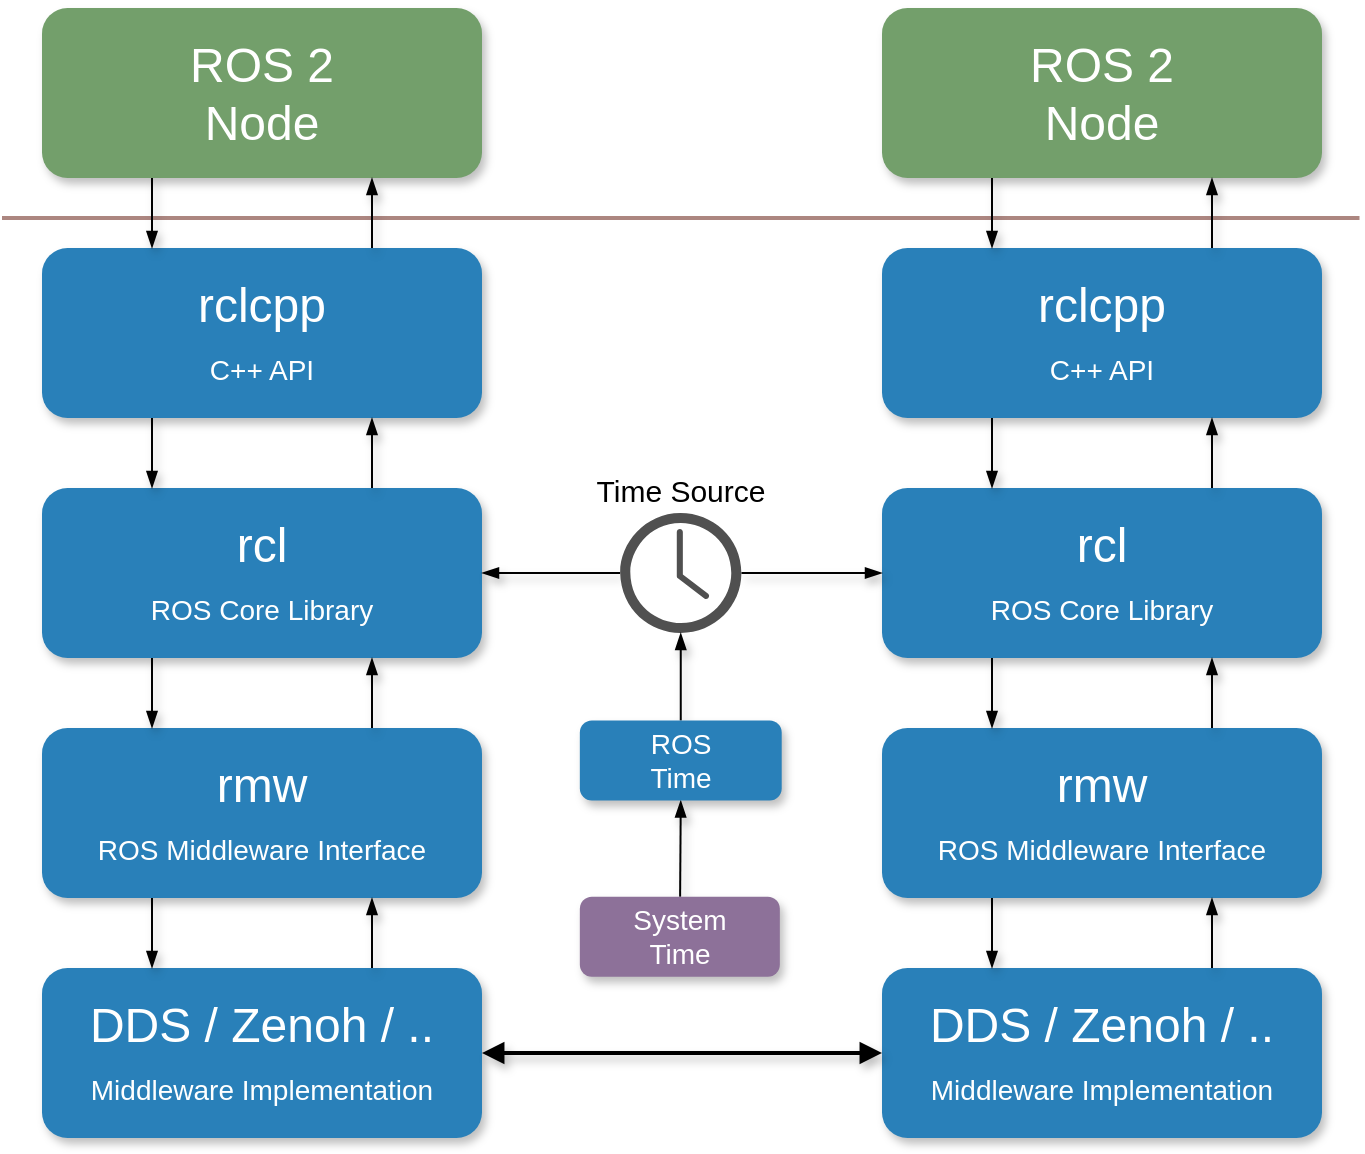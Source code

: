 <mxfile version="27.0.5">
  <diagram name="Page-1" id="3njaK-IZwawXdmXQfTT4">
    <mxGraphModel dx="2066" dy="1151" grid="1" gridSize="10" guides="1" tooltips="1" connect="1" arrows="1" fold="1" page="1" pageScale="1" pageWidth="850" pageHeight="1100" math="0" shadow="0">
      <root>
        <mxCell id="0" />
        <mxCell id="1" parent="0" />
        <mxCell id="-AmC5wFXGaRMJFl_R3gp-1" value="" style="line;strokeWidth=2;direction=south;html=1;fillColor=none;fontSize=13;fontColor=#000000;align=center;strokeColor=light-dark(#ac8680, #ec8f82);rotation=90;" parent="1" vertex="1">
          <mxGeometry x="374.38" y="-114.37" width="10" height="678.75" as="geometry" />
        </mxCell>
        <mxCell id="-AmC5wFXGaRMJFl_R3gp-2" value="rclcpp&lt;div&gt;&lt;font style=&quot;font-size: 14px;&quot;&gt;C++ API&lt;/font&gt;&lt;/div&gt;" style="rounded=1;whiteSpace=wrap;html=1;strokeColor=none;strokeWidth=1;fillColor=#2980B9;fontSize=24;fontColor=#FFFFFF;align=center;gradientColor=none;gradientDirection=east;verticalAlign=middle;shadow=1;" parent="1" vertex="1">
          <mxGeometry x="60" y="240" width="220" height="85" as="geometry" />
        </mxCell>
        <mxCell id="-AmC5wFXGaRMJFl_R3gp-3" value="ROS 2&lt;div&gt;Node&lt;/div&gt;" style="rounded=1;whiteSpace=wrap;html=1;strokeColor=none;strokeWidth=1;fillColor=#739F6B;fontSize=24;fontColor=#FFFFFF;align=center;gradientColor=none;gradientDirection=east;verticalAlign=middle;shadow=1;" parent="1" vertex="1">
          <mxGeometry x="60" y="120" width="220" height="85" as="geometry" />
        </mxCell>
        <mxCell id="-AmC5wFXGaRMJFl_R3gp-4" value="rcl&lt;div&gt;&lt;span style=&quot;font-size: 14px;&quot;&gt;ROS Core Library&lt;/span&gt;&lt;/div&gt;" style="rounded=1;whiteSpace=wrap;html=1;strokeColor=none;strokeWidth=1;fillColor=#2980B9;fontSize=24;fontColor=#FFFFFF;align=center;gradientColor=none;gradientDirection=east;verticalAlign=middle;shadow=1;fontFamily=Helvetica;" parent="1" vertex="1">
          <mxGeometry x="60" y="360" width="220" height="85" as="geometry" />
        </mxCell>
        <mxCell id="-AmC5wFXGaRMJFl_R3gp-5" value="rmw&lt;br&gt;&lt;div&gt;&lt;span style=&quot;font-size: 14px;&quot;&gt;ROS Middleware Interface&lt;/span&gt;&lt;/div&gt;" style="rounded=1;whiteSpace=wrap;html=1;strokeColor=none;strokeWidth=1;fillColor=#2980B9;fontSize=24;fontColor=#FFFFFF;align=center;gradientColor=none;gradientDirection=east;verticalAlign=middle;shadow=1;fontFamily=Helvetica;" parent="1" vertex="1">
          <mxGeometry x="60" y="480" width="220" height="85" as="geometry" />
        </mxCell>
        <mxCell id="-AmC5wFXGaRMJFl_R3gp-6" value="DDS / Zenoh / ..&lt;br&gt;&lt;div&gt;&lt;span style=&quot;font-size: 14px;&quot;&gt;Middleware Implementation&lt;/span&gt;&lt;/div&gt;" style="rounded=1;whiteSpace=wrap;html=1;strokeColor=none;strokeWidth=1;fillColor=#2980B9;fontSize=24;fontColor=#FFFFFF;align=center;gradientColor=none;gradientDirection=east;verticalAlign=middle;shadow=1;fontFamily=Helvetica;" parent="1" vertex="1">
          <mxGeometry x="60" y="600" width="220" height="85" as="geometry" />
        </mxCell>
        <mxCell id="-AmC5wFXGaRMJFl_R3gp-7" value="" style="endArrow=blockThin;html=1;rounded=0;shadow=1;hachureGap=4;strokeColor=default;align=center;verticalAlign=middle;fontFamily=Architects Daughter;fontSource=https%3A%2F%2Ffonts.googleapis.com%2Fcss%3Ffamily%3DArchitects%2BDaughter;fontSize=11;fontColor=default;labelBackgroundColor=default;flowAnimation=0;targetPerimeterSpacing=0;curved=0;endFill=1;exitX=0.25;exitY=1;exitDx=0;exitDy=0;entryX=0.25;entryY=0;entryDx=0;entryDy=0;" parent="1" source="-AmC5wFXGaRMJFl_R3gp-2" target="-AmC5wFXGaRMJFl_R3gp-4" edge="1">
          <mxGeometry width="50" height="50" relative="1" as="geometry">
            <mxPoint x="340" y="460" as="sourcePoint" />
            <mxPoint x="390" y="410" as="targetPoint" />
          </mxGeometry>
        </mxCell>
        <mxCell id="-AmC5wFXGaRMJFl_R3gp-8" value="" style="endArrow=blockThin;html=1;rounded=0;shadow=1;hachureGap=4;strokeColor=default;align=center;verticalAlign=middle;fontFamily=Architects Daughter;fontSource=https%3A%2F%2Ffonts.googleapis.com%2Fcss%3Ffamily%3DArchitects%2BDaughter;fontSize=11;fontColor=default;labelBackgroundColor=default;flowAnimation=0;targetPerimeterSpacing=0;curved=0;entryX=0.75;entryY=1;entryDx=0;entryDy=0;exitX=0.75;exitY=0;exitDx=0;exitDy=0;endFill=1;" parent="1" source="-AmC5wFXGaRMJFl_R3gp-4" target="-AmC5wFXGaRMJFl_R3gp-2" edge="1">
          <mxGeometry width="50" height="50" relative="1" as="geometry">
            <mxPoint x="340" y="460" as="sourcePoint" />
            <mxPoint x="390" y="410" as="targetPoint" />
          </mxGeometry>
        </mxCell>
        <mxCell id="-AmC5wFXGaRMJFl_R3gp-9" value="" style="endArrow=blockThin;html=1;rounded=0;shadow=1;hachureGap=4;strokeColor=default;align=center;verticalAlign=middle;fontFamily=Architects Daughter;fontSource=https%3A%2F%2Ffonts.googleapis.com%2Fcss%3Ffamily%3DArchitects%2BDaughter;fontSize=11;fontColor=default;labelBackgroundColor=default;flowAnimation=0;targetPerimeterSpacing=0;curved=0;endFill=1;exitX=0.25;exitY=1;exitDx=0;exitDy=0;entryX=0.25;entryY=0;entryDx=0;entryDy=0;" parent="1" source="-AmC5wFXGaRMJFl_R3gp-4" target="-AmC5wFXGaRMJFl_R3gp-5" edge="1">
          <mxGeometry width="50" height="50" relative="1" as="geometry">
            <mxPoint x="84.8" y="445" as="sourcePoint" />
            <mxPoint x="84.8" y="480" as="targetPoint" />
          </mxGeometry>
        </mxCell>
        <mxCell id="-AmC5wFXGaRMJFl_R3gp-10" value="" style="endArrow=blockThin;html=1;rounded=0;shadow=1;hachureGap=4;strokeColor=default;align=center;verticalAlign=middle;fontFamily=Architects Daughter;fontSource=https%3A%2F%2Ffonts.googleapis.com%2Fcss%3Ffamily%3DArchitects%2BDaughter;fontSize=11;fontColor=default;labelBackgroundColor=default;flowAnimation=0;targetPerimeterSpacing=0;curved=0;endFill=1;exitX=0.25;exitY=1;exitDx=0;exitDy=0;entryX=0.25;entryY=0;entryDx=0;entryDy=0;" parent="1" source="-AmC5wFXGaRMJFl_R3gp-5" target="-AmC5wFXGaRMJFl_R3gp-6" edge="1">
          <mxGeometry width="50" height="50" relative="1" as="geometry">
            <mxPoint x="40" y="550" as="sourcePoint" />
            <mxPoint x="40" y="585" as="targetPoint" />
          </mxGeometry>
        </mxCell>
        <mxCell id="-AmC5wFXGaRMJFl_R3gp-11" value="" style="endArrow=blockThin;html=1;rounded=0;shadow=1;hachureGap=4;strokeColor=default;align=center;verticalAlign=middle;fontFamily=Architects Daughter;fontSource=https%3A%2F%2Ffonts.googleapis.com%2Fcss%3Ffamily%3DArchitects%2BDaughter;fontSize=11;fontColor=default;labelBackgroundColor=default;flowAnimation=0;targetPerimeterSpacing=0;curved=0;entryX=0.75;entryY=1;entryDx=0;entryDy=0;exitX=0.75;exitY=0;exitDx=0;exitDy=0;endFill=1;" parent="1" source="-AmC5wFXGaRMJFl_R3gp-5" target="-AmC5wFXGaRMJFl_R3gp-4" edge="1">
          <mxGeometry width="50" height="50" relative="1" as="geometry">
            <mxPoint x="310" y="495" as="sourcePoint" />
            <mxPoint x="310" y="460" as="targetPoint" />
          </mxGeometry>
        </mxCell>
        <mxCell id="-AmC5wFXGaRMJFl_R3gp-12" value="" style="endArrow=blockThin;html=1;rounded=0;shadow=1;hachureGap=4;strokeColor=default;align=center;verticalAlign=middle;fontFamily=Architects Daughter;fontSource=https%3A%2F%2Ffonts.googleapis.com%2Fcss%3Ffamily%3DArchitects%2BDaughter;fontSize=11;fontColor=default;labelBackgroundColor=default;flowAnimation=0;targetPerimeterSpacing=0;curved=0;entryX=0.75;entryY=1;entryDx=0;entryDy=0;exitX=0.75;exitY=0;exitDx=0;exitDy=0;endFill=1;" parent="1" source="-AmC5wFXGaRMJFl_R3gp-6" target="-AmC5wFXGaRMJFl_R3gp-5" edge="1">
          <mxGeometry width="50" height="50" relative="1" as="geometry">
            <mxPoint x="320" y="595" as="sourcePoint" />
            <mxPoint x="320" y="560" as="targetPoint" />
          </mxGeometry>
        </mxCell>
        <mxCell id="-AmC5wFXGaRMJFl_R3gp-13" value="" style="endArrow=blockThin;html=1;rounded=0;shadow=1;hachureGap=4;strokeColor=default;align=center;verticalAlign=middle;fontFamily=Architects Daughter;fontSource=https%3A%2F%2Ffonts.googleapis.com%2Fcss%3Ffamily%3DArchitects%2BDaughter;fontSize=11;fontColor=default;labelBackgroundColor=default;flowAnimation=0;targetPerimeterSpacing=0;curved=0;entryX=0.75;entryY=1;entryDx=0;entryDy=0;exitX=0.75;exitY=0;exitDx=0;exitDy=0;endFill=1;" parent="1" source="-AmC5wFXGaRMJFl_R3gp-2" target="-AmC5wFXGaRMJFl_R3gp-3" edge="1">
          <mxGeometry width="50" height="50" relative="1" as="geometry">
            <mxPoint x="280" y="240" as="sourcePoint" />
            <mxPoint x="280" y="205" as="targetPoint" />
          </mxGeometry>
        </mxCell>
        <mxCell id="-AmC5wFXGaRMJFl_R3gp-14" value="" style="endArrow=blockThin;html=1;rounded=0;shadow=1;hachureGap=4;strokeColor=default;align=center;verticalAlign=middle;fontFamily=Architects Daughter;fontSource=https%3A%2F%2Ffonts.googleapis.com%2Fcss%3Ffamily%3DArchitects%2BDaughter;fontSize=11;fontColor=default;labelBackgroundColor=default;flowAnimation=0;targetPerimeterSpacing=0;curved=0;endFill=1;exitX=0.25;exitY=1;exitDx=0;exitDy=0;entryX=0.25;entryY=0;entryDx=0;entryDy=0;" parent="1" source="-AmC5wFXGaRMJFl_R3gp-3" target="-AmC5wFXGaRMJFl_R3gp-2" edge="1">
          <mxGeometry width="50" height="50" relative="1" as="geometry">
            <mxPoint x="125" y="335" as="sourcePoint" />
            <mxPoint x="125" y="370" as="targetPoint" />
          </mxGeometry>
        </mxCell>
        <mxCell id="-AmC5wFXGaRMJFl_R3gp-15" value="rclcpp&lt;div&gt;&lt;font style=&quot;font-size: 14px;&quot;&gt;C++ API&lt;/font&gt;&lt;/div&gt;" style="rounded=1;whiteSpace=wrap;html=1;strokeColor=none;strokeWidth=1;fillColor=#2980B9;fontSize=24;fontColor=#FFFFFF;align=center;gradientColor=none;gradientDirection=east;verticalAlign=middle;shadow=1;fontFamily=Helvetica;" parent="1" vertex="1">
          <mxGeometry x="480" y="240" width="220" height="85" as="geometry" />
        </mxCell>
        <mxCell id="-AmC5wFXGaRMJFl_R3gp-16" value="ROS 2&lt;div&gt;Node&lt;/div&gt;" style="rounded=1;whiteSpace=wrap;html=1;strokeColor=none;strokeWidth=1;fillColor=#739F6B;fontSize=24;fontColor=#FFFFFF;align=center;gradientColor=none;gradientDirection=east;verticalAlign=middle;shadow=1;fontFamily=Helvetica;" parent="1" vertex="1">
          <mxGeometry x="480" y="120" width="220" height="85" as="geometry" />
        </mxCell>
        <mxCell id="-AmC5wFXGaRMJFl_R3gp-17" value="rcl&lt;div&gt;&lt;span style=&quot;font-size: 14px;&quot;&gt;ROS Core Library&lt;/span&gt;&lt;/div&gt;" style="rounded=1;whiteSpace=wrap;html=1;strokeColor=none;strokeWidth=1;fillColor=#2980B9;fontSize=24;fontColor=#FFFFFF;align=center;gradientColor=none;gradientDirection=east;verticalAlign=middle;shadow=1;fontFamily=Helvetica;" parent="1" vertex="1">
          <mxGeometry x="480" y="360" width="220" height="85" as="geometry" />
        </mxCell>
        <mxCell id="-AmC5wFXGaRMJFl_R3gp-18" value="rmw&lt;br&gt;&lt;div&gt;&lt;span style=&quot;font-size: 14px;&quot;&gt;ROS Middleware Interface&lt;/span&gt;&lt;/div&gt;" style="rounded=1;whiteSpace=wrap;html=1;strokeColor=none;strokeWidth=1;fillColor=#2980B9;fontSize=24;fontColor=#FFFFFF;align=center;gradientColor=none;gradientDirection=east;verticalAlign=middle;shadow=1;fontFamily=Helvetica;" parent="1" vertex="1">
          <mxGeometry x="480" y="480" width="220" height="85" as="geometry" />
        </mxCell>
        <mxCell id="-AmC5wFXGaRMJFl_R3gp-19" value="DDS / Zenoh / ..&lt;br&gt;&lt;div&gt;&lt;span style=&quot;font-size: 14px;&quot;&gt;Middleware Implementation&lt;/span&gt;&lt;/div&gt;" style="rounded=1;whiteSpace=wrap;html=1;strokeColor=none;strokeWidth=1;fillColor=#2980B9;fontSize=24;fontColor=#FFFFFF;align=center;gradientColor=none;gradientDirection=east;verticalAlign=middle;shadow=1;fontFamily=Helvetica;" parent="1" vertex="1">
          <mxGeometry x="480" y="600" width="220" height="85" as="geometry" />
        </mxCell>
        <mxCell id="-AmC5wFXGaRMJFl_R3gp-20" value="" style="endArrow=blockThin;html=1;rounded=0;shadow=1;hachureGap=4;strokeColor=default;align=center;verticalAlign=middle;fontFamily=Architects Daughter;fontSource=https%3A%2F%2Ffonts.googleapis.com%2Fcss%3Ffamily%3DArchitects%2BDaughter;fontSize=11;fontColor=default;labelBackgroundColor=default;flowAnimation=0;targetPerimeterSpacing=0;curved=0;endFill=1;exitX=0.25;exitY=1;exitDx=0;exitDy=0;entryX=0.25;entryY=0;entryDx=0;entryDy=0;" parent="1" source="-AmC5wFXGaRMJFl_R3gp-15" target="-AmC5wFXGaRMJFl_R3gp-17" edge="1">
          <mxGeometry width="50" height="50" relative="1" as="geometry">
            <mxPoint x="760" y="460" as="sourcePoint" />
            <mxPoint x="810" y="410" as="targetPoint" />
          </mxGeometry>
        </mxCell>
        <mxCell id="-AmC5wFXGaRMJFl_R3gp-21" value="" style="endArrow=blockThin;html=1;rounded=0;shadow=1;hachureGap=4;strokeColor=default;align=center;verticalAlign=middle;fontFamily=Architects Daughter;fontSource=https%3A%2F%2Ffonts.googleapis.com%2Fcss%3Ffamily%3DArchitects%2BDaughter;fontSize=11;fontColor=default;labelBackgroundColor=default;flowAnimation=0;targetPerimeterSpacing=0;curved=0;entryX=0.75;entryY=1;entryDx=0;entryDy=0;exitX=0.75;exitY=0;exitDx=0;exitDy=0;endFill=1;" parent="1" source="-AmC5wFXGaRMJFl_R3gp-17" target="-AmC5wFXGaRMJFl_R3gp-15" edge="1">
          <mxGeometry width="50" height="50" relative="1" as="geometry">
            <mxPoint x="760" y="460" as="sourcePoint" />
            <mxPoint x="810" y="410" as="targetPoint" />
          </mxGeometry>
        </mxCell>
        <mxCell id="-AmC5wFXGaRMJFl_R3gp-22" value="" style="endArrow=blockThin;html=1;rounded=0;shadow=1;hachureGap=4;strokeColor=default;align=center;verticalAlign=middle;fontFamily=Architects Daughter;fontSource=https%3A%2F%2Ffonts.googleapis.com%2Fcss%3Ffamily%3DArchitects%2BDaughter;fontSize=11;fontColor=default;labelBackgroundColor=default;flowAnimation=0;targetPerimeterSpacing=0;curved=0;endFill=1;exitX=0.25;exitY=1;exitDx=0;exitDy=0;entryX=0.25;entryY=0;entryDx=0;entryDy=0;" parent="1" source="-AmC5wFXGaRMJFl_R3gp-17" target="-AmC5wFXGaRMJFl_R3gp-18" edge="1">
          <mxGeometry width="50" height="50" relative="1" as="geometry">
            <mxPoint x="504.8" y="445" as="sourcePoint" />
            <mxPoint x="504.8" y="480" as="targetPoint" />
          </mxGeometry>
        </mxCell>
        <mxCell id="-AmC5wFXGaRMJFl_R3gp-23" value="" style="endArrow=blockThin;html=1;rounded=0;shadow=1;hachureGap=4;strokeColor=default;align=center;verticalAlign=middle;fontFamily=Architects Daughter;fontSource=https%3A%2F%2Ffonts.googleapis.com%2Fcss%3Ffamily%3DArchitects%2BDaughter;fontSize=11;fontColor=default;labelBackgroundColor=default;flowAnimation=0;targetPerimeterSpacing=0;curved=0;endFill=1;exitX=0.25;exitY=1;exitDx=0;exitDy=0;entryX=0.25;entryY=0;entryDx=0;entryDy=0;" parent="1" source="-AmC5wFXGaRMJFl_R3gp-18" target="-AmC5wFXGaRMJFl_R3gp-19" edge="1">
          <mxGeometry width="50" height="50" relative="1" as="geometry">
            <mxPoint x="460" y="550" as="sourcePoint" />
            <mxPoint x="460" y="585" as="targetPoint" />
          </mxGeometry>
        </mxCell>
        <mxCell id="-AmC5wFXGaRMJFl_R3gp-24" value="" style="endArrow=blockThin;html=1;rounded=0;shadow=1;hachureGap=4;strokeColor=default;align=center;verticalAlign=middle;fontFamily=Architects Daughter;fontSource=https%3A%2F%2Ffonts.googleapis.com%2Fcss%3Ffamily%3DArchitects%2BDaughter;fontSize=11;fontColor=default;labelBackgroundColor=default;flowAnimation=0;targetPerimeterSpacing=0;curved=0;entryX=0.75;entryY=1;entryDx=0;entryDy=0;exitX=0.75;exitY=0;exitDx=0;exitDy=0;endFill=1;" parent="1" source="-AmC5wFXGaRMJFl_R3gp-18" target="-AmC5wFXGaRMJFl_R3gp-17" edge="1">
          <mxGeometry width="50" height="50" relative="1" as="geometry">
            <mxPoint x="730" y="495" as="sourcePoint" />
            <mxPoint x="730" y="460" as="targetPoint" />
          </mxGeometry>
        </mxCell>
        <mxCell id="-AmC5wFXGaRMJFl_R3gp-25" value="" style="endArrow=blockThin;html=1;rounded=0;shadow=1;hachureGap=4;strokeColor=default;align=center;verticalAlign=middle;fontFamily=Architects Daughter;fontSource=https%3A%2F%2Ffonts.googleapis.com%2Fcss%3Ffamily%3DArchitects%2BDaughter;fontSize=11;fontColor=default;labelBackgroundColor=default;flowAnimation=0;targetPerimeterSpacing=0;curved=0;entryX=0.75;entryY=1;entryDx=0;entryDy=0;exitX=0.75;exitY=0;exitDx=0;exitDy=0;endFill=1;" parent="1" source="-AmC5wFXGaRMJFl_R3gp-19" target="-AmC5wFXGaRMJFl_R3gp-18" edge="1">
          <mxGeometry width="50" height="50" relative="1" as="geometry">
            <mxPoint x="740" y="595" as="sourcePoint" />
            <mxPoint x="740" y="560" as="targetPoint" />
          </mxGeometry>
        </mxCell>
        <mxCell id="-AmC5wFXGaRMJFl_R3gp-26" value="" style="endArrow=blockThin;html=1;rounded=0;shadow=1;hachureGap=4;strokeColor=default;align=center;verticalAlign=middle;fontFamily=Architects Daughter;fontSource=https%3A%2F%2Ffonts.googleapis.com%2Fcss%3Ffamily%3DArchitects%2BDaughter;fontSize=11;fontColor=default;labelBackgroundColor=default;flowAnimation=0;targetPerimeterSpacing=0;curved=0;entryX=0.75;entryY=1;entryDx=0;entryDy=0;exitX=0.75;exitY=0;exitDx=0;exitDy=0;endFill=1;" parent="1" source="-AmC5wFXGaRMJFl_R3gp-15" target="-AmC5wFXGaRMJFl_R3gp-16" edge="1">
          <mxGeometry width="50" height="50" relative="1" as="geometry">
            <mxPoint x="700" y="240" as="sourcePoint" />
            <mxPoint x="700" y="205" as="targetPoint" />
          </mxGeometry>
        </mxCell>
        <mxCell id="-AmC5wFXGaRMJFl_R3gp-27" value="" style="endArrow=blockThin;html=1;rounded=0;shadow=1;hachureGap=4;strokeColor=default;align=center;verticalAlign=middle;fontFamily=Architects Daughter;fontSource=https%3A%2F%2Ffonts.googleapis.com%2Fcss%3Ffamily%3DArchitects%2BDaughter;fontSize=11;fontColor=default;labelBackgroundColor=default;flowAnimation=0;targetPerimeterSpacing=0;curved=0;endFill=1;exitX=0.25;exitY=1;exitDx=0;exitDy=0;entryX=0.25;entryY=0;entryDx=0;entryDy=0;" parent="1" source="-AmC5wFXGaRMJFl_R3gp-16" target="-AmC5wFXGaRMJFl_R3gp-15" edge="1">
          <mxGeometry width="50" height="50" relative="1" as="geometry">
            <mxPoint x="545" y="335" as="sourcePoint" />
            <mxPoint x="545" y="370" as="targetPoint" />
          </mxGeometry>
        </mxCell>
        <mxCell id="-AmC5wFXGaRMJFl_R3gp-28" value="" style="endArrow=block;startArrow=block;html=1;rounded=0;shadow=1;hachureGap=4;strokeColor=default;align=center;verticalAlign=middle;fontFamily=Architects Daughter;fontSource=https%3A%2F%2Ffonts.googleapis.com%2Fcss%3Ffamily%3DArchitects%2BDaughter;fontSize=11;fontColor=default;labelBackgroundColor=default;flowAnimation=0;targetPerimeterSpacing=0;curved=0;exitX=1;exitY=0.5;exitDx=0;exitDy=0;entryX=0;entryY=0.5;entryDx=0;entryDy=0;strokeWidth=2;startFill=1;endFill=1;" parent="1" source="-AmC5wFXGaRMJFl_R3gp-6" target="-AmC5wFXGaRMJFl_R3gp-19" edge="1">
          <mxGeometry width="50" height="50" relative="1" as="geometry">
            <mxPoint x="820" y="390" as="sourcePoint" />
            <mxPoint x="870" y="340" as="targetPoint" />
            <Array as="points" />
          </mxGeometry>
        </mxCell>
        <mxCell id="-AmC5wFXGaRMJFl_R3gp-29" style="edgeStyle=none;shape=connector;curved=0;rounded=0;hachureGap=4;orthogonalLoop=1;jettySize=auto;html=1;entryX=1;entryY=0.5;entryDx=0;entryDy=0;shadow=1;strokeColor=default;align=center;verticalAlign=middle;fontFamily=Architects Daughter;fontSource=https%3A%2F%2Ffonts.googleapis.com%2Fcss%3Ffamily%3DArchitects%2BDaughter;fontSize=11;fontColor=default;labelBackgroundColor=default;startArrow=none;startFill=0;endArrow=blockThin;endFill=1;flowAnimation=0;targetPerimeterSpacing=0;" parent="1" source="-AmC5wFXGaRMJFl_R3gp-31" target="-AmC5wFXGaRMJFl_R3gp-4" edge="1">
          <mxGeometry relative="1" as="geometry" />
        </mxCell>
        <mxCell id="-AmC5wFXGaRMJFl_R3gp-30" style="edgeStyle=none;shape=connector;curved=0;rounded=0;hachureGap=4;orthogonalLoop=1;jettySize=auto;html=1;entryX=0;entryY=0.5;entryDx=0;entryDy=0;shadow=1;strokeColor=default;align=center;verticalAlign=middle;fontFamily=Architects Daughter;fontSource=https%3A%2F%2Ffonts.googleapis.com%2Fcss%3Ffamily%3DArchitects%2BDaughter;fontSize=11;fontColor=default;labelBackgroundColor=default;startArrow=none;startFill=0;endArrow=blockThin;endFill=1;flowAnimation=0;targetPerimeterSpacing=0;" parent="1" source="-AmC5wFXGaRMJFl_R3gp-31" target="-AmC5wFXGaRMJFl_R3gp-17" edge="1">
          <mxGeometry relative="1" as="geometry" />
        </mxCell>
        <mxCell id="-AmC5wFXGaRMJFl_R3gp-31" value="Time Source" style="pointerEvents=1;shadow=0;dashed=0;html=1;strokeColor=none;fillColor=#505050;labelPosition=center;verticalLabelPosition=top;verticalAlign=bottom;outlineConnect=0;align=center;shape=mxgraph.office.concepts.clock;hachureGap=4;fontFamily=Helvetica;fontSize=15;fontColor=default;labelBackgroundColor=none;" parent="1" vertex="1">
          <mxGeometry x="349.07" y="372.5" width="60.62" height="60" as="geometry" />
        </mxCell>
        <mxCell id="-AmC5wFXGaRMJFl_R3gp-32" style="edgeStyle=none;shape=connector;curved=0;rounded=0;hachureGap=4;orthogonalLoop=1;jettySize=auto;html=1;entryX=0.5;entryY=1;entryDx=0;entryDy=0;shadow=1;strokeColor=default;align=center;verticalAlign=middle;fontFamily=Architects Daughter;fontSource=https%3A%2F%2Ffonts.googleapis.com%2Fcss%3Ffamily%3DArchitects%2BDaughter;fontSize=11;fontColor=default;labelBackgroundColor=default;startArrow=none;startFill=0;endArrow=blockThin;endFill=1;flowAnimation=0;targetPerimeterSpacing=0;" parent="1" source="-AmC5wFXGaRMJFl_R3gp-33" target="-AmC5wFXGaRMJFl_R3gp-35" edge="1">
          <mxGeometry relative="1" as="geometry" />
        </mxCell>
        <mxCell id="-AmC5wFXGaRMJFl_R3gp-33" value="System&lt;div&gt;Time&lt;/div&gt;" style="rounded=1;whiteSpace=wrap;html=1;strokeColor=none;strokeWidth=1;fillColor=#8D7199;fontSize=14;fontColor=#FFFFFF;align=center;gradientColor=none;gradientDirection=east;verticalAlign=middle;shadow=1;" parent="1" vertex="1">
          <mxGeometry x="328.92" y="564.38" width="100" height="40" as="geometry" />
        </mxCell>
        <mxCell id="-AmC5wFXGaRMJFl_R3gp-34" style="edgeStyle=none;shape=connector;curved=0;rounded=0;hachureGap=4;orthogonalLoop=1;jettySize=auto;html=1;shadow=1;strokeColor=default;align=center;verticalAlign=middle;fontFamily=Architects Daughter;fontSource=https%3A%2F%2Ffonts.googleapis.com%2Fcss%3Ffamily%3DArchitects%2BDaughter;fontSize=11;fontColor=default;labelBackgroundColor=default;startArrow=none;startFill=0;endArrow=blockThin;endFill=1;flowAnimation=0;targetPerimeterSpacing=0;" parent="1" source="-AmC5wFXGaRMJFl_R3gp-35" target="-AmC5wFXGaRMJFl_R3gp-31" edge="1">
          <mxGeometry relative="1" as="geometry" />
        </mxCell>
        <mxCell id="-AmC5wFXGaRMJFl_R3gp-35" value="ROS&lt;br&gt;&lt;div&gt;Time&lt;/div&gt;" style="rounded=1;whiteSpace=wrap;html=1;strokeColor=none;strokeWidth=1;fillColor=#2980B9;fontSize=14;fontColor=#FFFFFF;align=center;gradientColor=none;gradientDirection=east;verticalAlign=middle;shadow=1;" parent="1" vertex="1">
          <mxGeometry x="328.92" y="476.25" width="100.93" height="40" as="geometry" />
        </mxCell>
      </root>
    </mxGraphModel>
  </diagram>
</mxfile>
